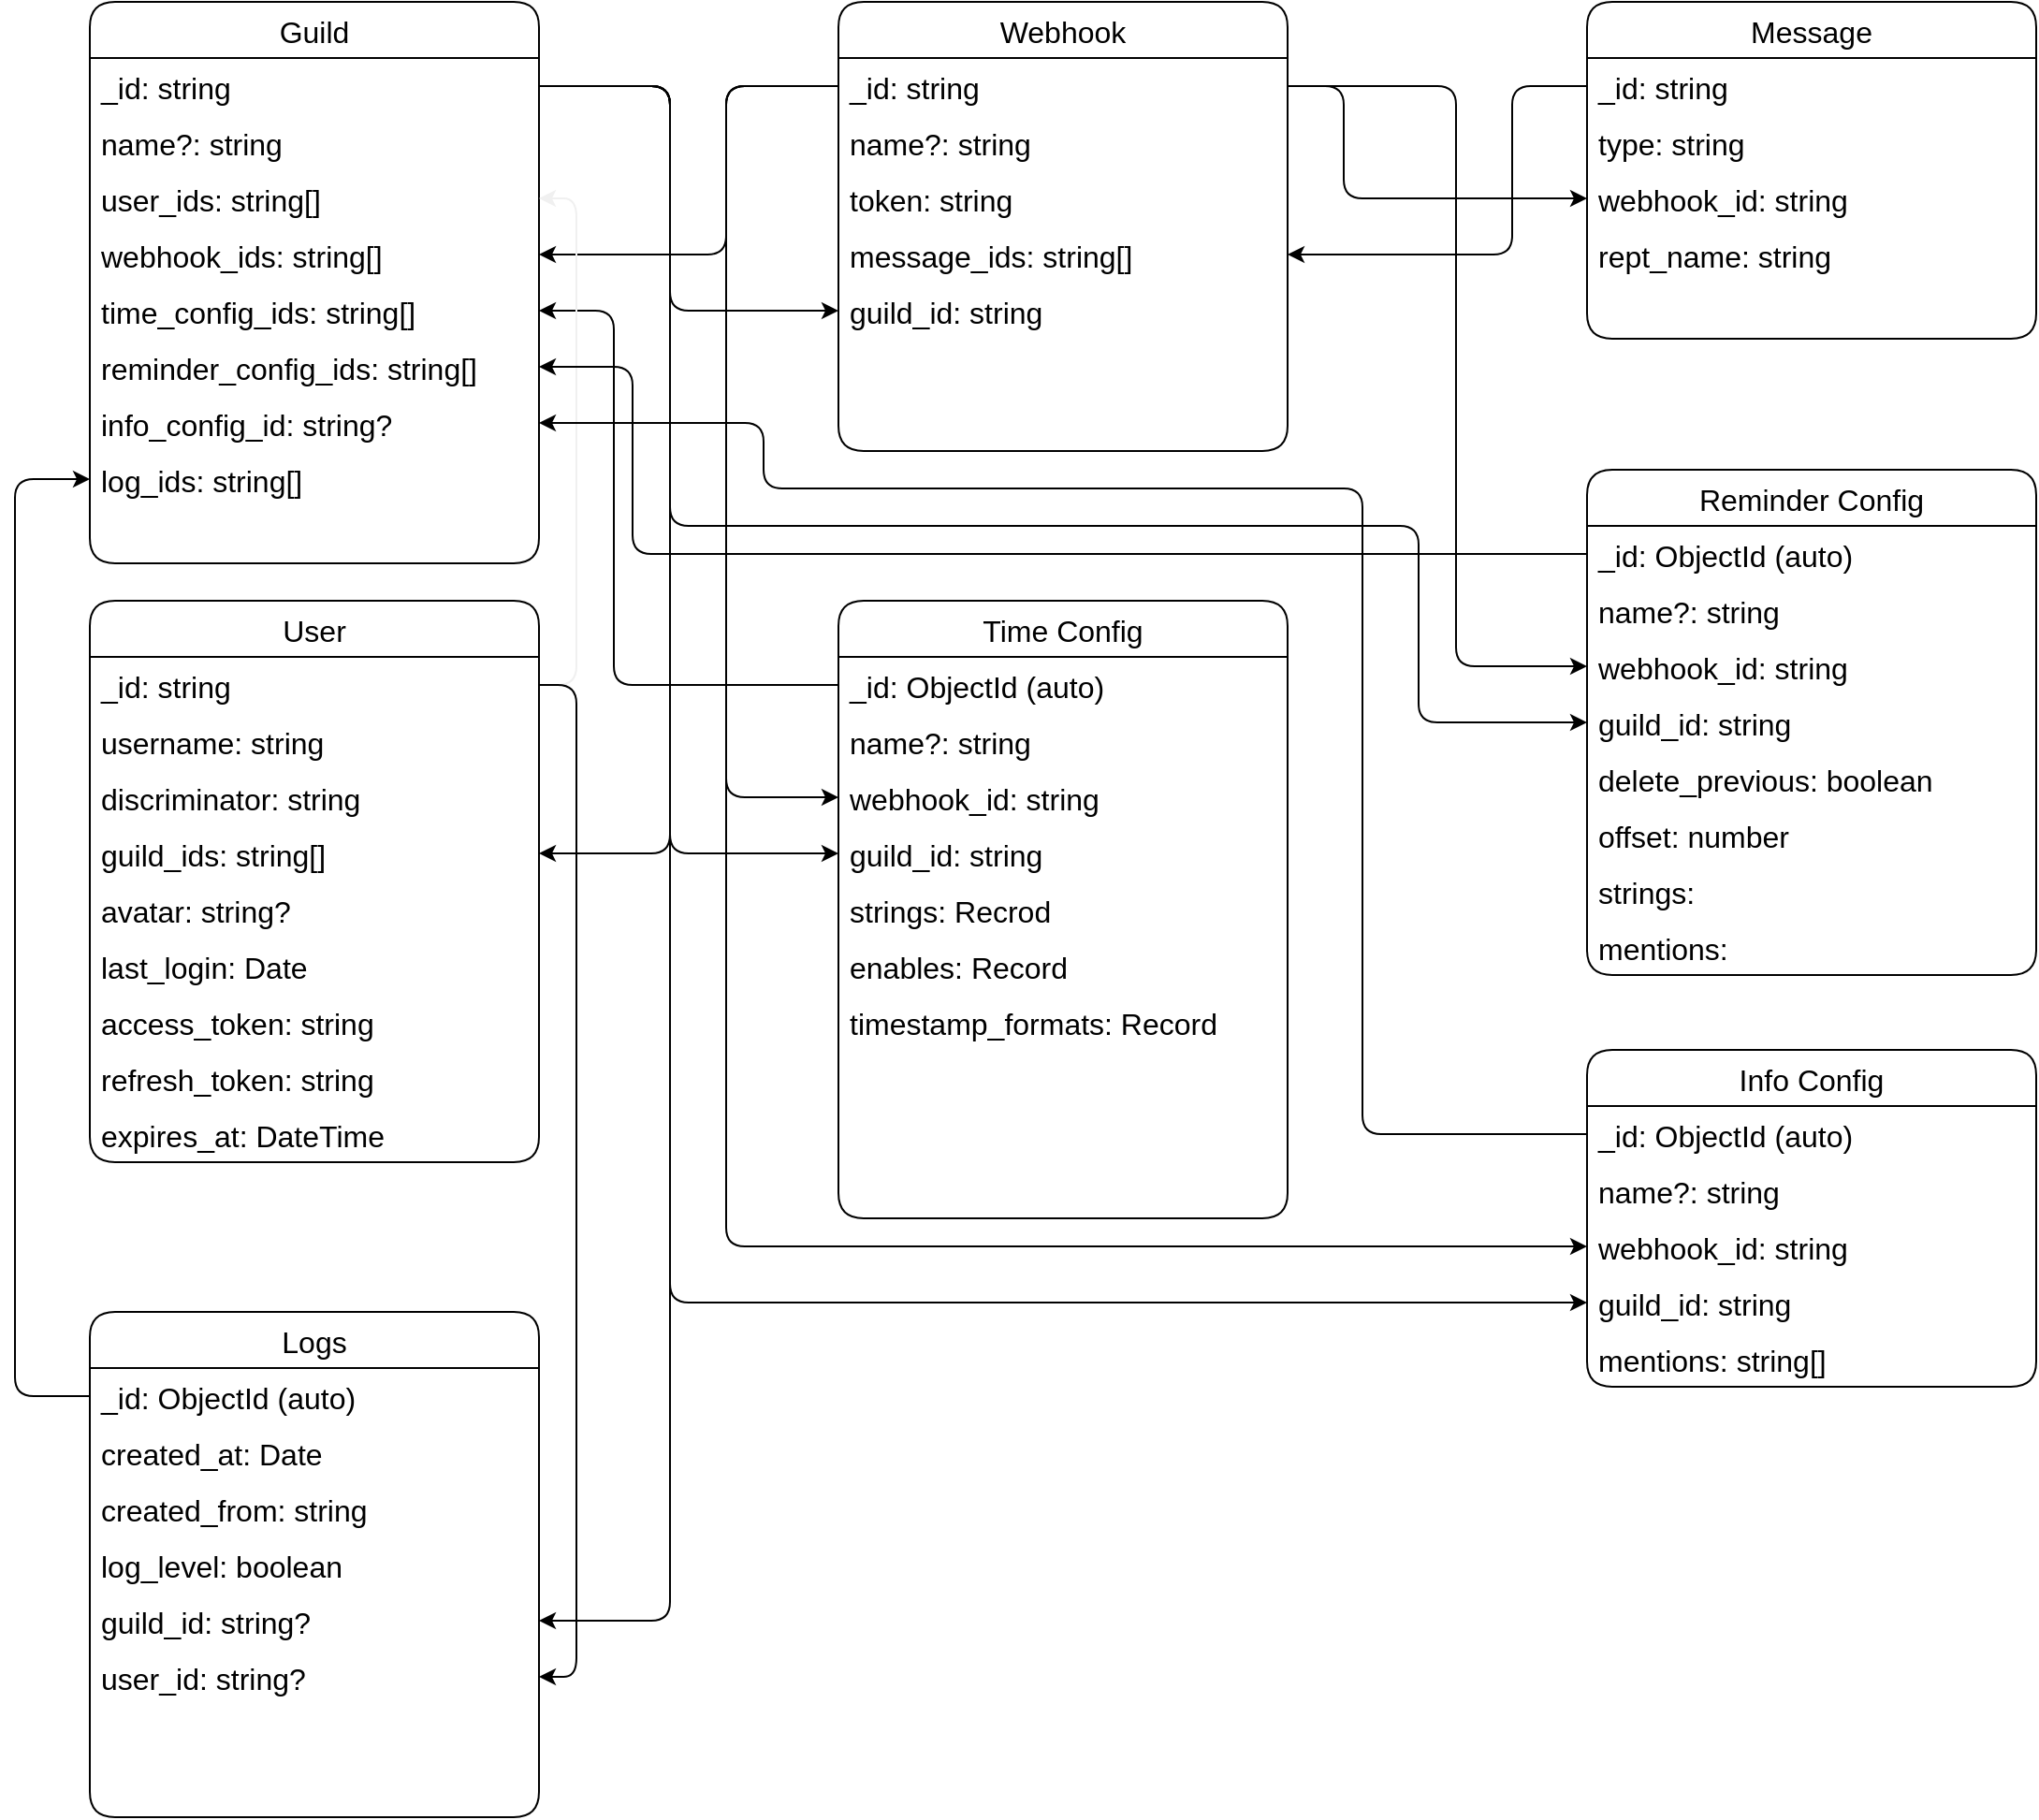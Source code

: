 <mxfile version="16.5.1" type="device" pages="2"><diagram id="0qL0pDOXr7kOw6vm91vX" name="v2"><mxGraphModel dx="494" dy="314" grid="1" gridSize="10" guides="1" tooltips="1" connect="1" arrows="1" fold="1" page="1" pageScale="1" pageWidth="3300" pageHeight="4681" math="0" shadow="0"><root><mxCell id="6pc7wtV-Qg5egMtBizRL-0"/><mxCell id="6pc7wtV-Qg5egMtBizRL-1" parent="6pc7wtV-Qg5egMtBizRL-0"/><mxCell id="T-b90Kq6UXgJqsac3vuX-5" value="Guild" style="swimlane;fontStyle=0;childLayout=stackLayout;horizontal=1;startSize=30;horizontalStack=0;resizeParent=1;resizeParentMax=0;resizeLast=0;collapsible=1;marginBottom=0;fontSize=16;rounded=1;glass=0;swimlaneFillColor=none;sketch=0;" parent="6pc7wtV-Qg5egMtBizRL-1" vertex="1"><mxGeometry x="120" y="120" width="240" height="300" as="geometry"/></mxCell><mxCell id="T-b90Kq6UXgJqsac3vuX-6" value="_id: string" style="text;strokeColor=none;fillColor=none;align=left;verticalAlign=middle;spacingLeft=4;spacingRight=4;overflow=hidden;points=[[0,0.5],[1,0.5]];portConstraint=eastwest;rotatable=0;fontSize=16;sketch=0;" parent="T-b90Kq6UXgJqsac3vuX-5" vertex="1"><mxGeometry y="30" width="240" height="30" as="geometry"/></mxCell><mxCell id="T-b90Kq6UXgJqsac3vuX-9" value="name?: string" style="text;strokeColor=none;fillColor=none;align=left;verticalAlign=middle;spacingLeft=4;spacingRight=4;overflow=hidden;points=[[0,0.5],[1,0.5]];portConstraint=eastwest;rotatable=0;fontSize=16;sketch=0;" parent="T-b90Kq6UXgJqsac3vuX-5" vertex="1"><mxGeometry y="60" width="240" height="30" as="geometry"/></mxCell><mxCell id="T-b90Kq6UXgJqsac3vuX-7" value="user_ids: string[]" style="text;strokeColor=none;fillColor=none;align=left;verticalAlign=middle;spacingLeft=4;spacingRight=4;overflow=hidden;points=[[0,0.5],[1,0.5]];portConstraint=eastwest;rotatable=0;fontSize=16;sketch=0;" parent="T-b90Kq6UXgJqsac3vuX-5" vertex="1"><mxGeometry y="90" width="240" height="30" as="geometry"/></mxCell><mxCell id="T-b90Kq6UXgJqsac3vuX-10" value="webhook_ids: string[]" style="text;strokeColor=none;fillColor=none;align=left;verticalAlign=middle;spacingLeft=4;spacingRight=4;overflow=hidden;points=[[0,0.5],[1,0.5]];portConstraint=eastwest;rotatable=0;fontSize=16;sketch=0;" parent="T-b90Kq6UXgJqsac3vuX-5" vertex="1"><mxGeometry y="120" width="240" height="30" as="geometry"/></mxCell><mxCell id="T-b90Kq6UXgJqsac3vuX-11" value="time_config_ids: string[]" style="text;strokeColor=none;fillColor=none;align=left;verticalAlign=middle;spacingLeft=4;spacingRight=4;overflow=hidden;points=[[0,0.5],[1,0.5]];portConstraint=eastwest;rotatable=0;fontSize=16;sketch=0;" parent="T-b90Kq6UXgJqsac3vuX-5" vertex="1"><mxGeometry y="150" width="240" height="30" as="geometry"/></mxCell><mxCell id="T-b90Kq6UXgJqsac3vuX-12" value="reminder_config_ids: string[]" style="text;strokeColor=none;fillColor=none;align=left;verticalAlign=middle;spacingLeft=4;spacingRight=4;overflow=hidden;points=[[0,0.5],[1,0.5]];portConstraint=eastwest;rotatable=0;fontSize=16;sketch=0;" parent="T-b90Kq6UXgJqsac3vuX-5" vertex="1"><mxGeometry y="180" width="240" height="30" as="geometry"/></mxCell><mxCell id="T-b90Kq6UXgJqsac3vuX-13" value="info_config_id: string?" style="text;strokeColor=none;fillColor=none;align=left;verticalAlign=middle;spacingLeft=4;spacingRight=4;overflow=hidden;points=[[0,0.5],[1,0.5]];portConstraint=eastwest;rotatable=0;fontSize=16;sketch=0;" parent="T-b90Kq6UXgJqsac3vuX-5" vertex="1"><mxGeometry y="210" width="240" height="30" as="geometry"/></mxCell><mxCell id="T-b90Kq6UXgJqsac3vuX-14" value="log_ids: string[]" style="text;strokeColor=none;fillColor=none;align=left;verticalAlign=middle;spacingLeft=4;spacingRight=4;overflow=hidden;points=[[0,0.5],[1,0.5]];portConstraint=eastwest;rotatable=0;fontSize=16;sketch=0;" parent="T-b90Kq6UXgJqsac3vuX-5" vertex="1"><mxGeometry y="240" width="240" height="30" as="geometry"/></mxCell><mxCell id="T-b90Kq6UXgJqsac3vuX-15" style="text;strokeColor=none;fillColor=none;align=left;verticalAlign=middle;spacingLeft=4;spacingRight=4;overflow=hidden;points=[[0,0.5],[1,0.5]];portConstraint=eastwest;rotatable=0;fontSize=16;sketch=0;" parent="T-b90Kq6UXgJqsac3vuX-5" vertex="1"><mxGeometry y="270" width="240" height="30" as="geometry"/></mxCell><mxCell id="IkGxgavZfQFl1i7xQolp-14" value="Webhook" style="swimlane;fontStyle=0;childLayout=stackLayout;horizontal=1;startSize=30;horizontalStack=0;resizeParent=1;resizeParentMax=0;resizeLast=0;collapsible=1;marginBottom=0;fontSize=16;glass=0;rounded=1;sketch=0;" parent="6pc7wtV-Qg5egMtBizRL-1" vertex="1"><mxGeometry x="520" y="120" width="240" height="240" as="geometry"/></mxCell><mxCell id="IkGxgavZfQFl1i7xQolp-15" value="_id: string" style="text;strokeColor=none;fillColor=none;align=left;verticalAlign=middle;spacingLeft=4;spacingRight=4;overflow=hidden;points=[[0,0.5],[1,0.5]];portConstraint=eastwest;rotatable=0;fontSize=16;sketch=0;" parent="IkGxgavZfQFl1i7xQolp-14" vertex="1"><mxGeometry y="30" width="240" height="30" as="geometry"/></mxCell><mxCell id="IkGxgavZfQFl1i7xQolp-16" value="name?: string" style="text;strokeColor=none;fillColor=none;align=left;verticalAlign=middle;spacingLeft=4;spacingRight=4;overflow=hidden;points=[[0,0.5],[1,0.5]];portConstraint=eastwest;rotatable=0;fontSize=16;sketch=0;" parent="IkGxgavZfQFl1i7xQolp-14" vertex="1"><mxGeometry y="60" width="240" height="30" as="geometry"/></mxCell><mxCell id="IkGxgavZfQFl1i7xQolp-18" value="token: string" style="text;strokeColor=none;fillColor=none;align=left;verticalAlign=middle;spacingLeft=4;spacingRight=4;overflow=hidden;points=[[0,0.5],[1,0.5]];portConstraint=eastwest;rotatable=0;fontSize=16;sketch=0;" parent="IkGxgavZfQFl1i7xQolp-14" vertex="1"><mxGeometry y="90" width="240" height="30" as="geometry"/></mxCell><mxCell id="IkGxgavZfQFl1i7xQolp-20" value="message_ids: string[]" style="text;strokeColor=none;fillColor=none;align=left;verticalAlign=middle;spacingLeft=4;spacingRight=4;overflow=hidden;points=[[0,0.5],[1,0.5]];portConstraint=eastwest;rotatable=0;fontSize=16;sketch=0;" parent="IkGxgavZfQFl1i7xQolp-14" vertex="1"><mxGeometry y="120" width="240" height="30" as="geometry"/></mxCell><mxCell id="IkGxgavZfQFl1i7xQolp-19" value="guild_id: string" style="text;strokeColor=none;fillColor=none;align=left;verticalAlign=middle;spacingLeft=4;spacingRight=4;overflow=hidden;points=[[0,0.5],[1,0.5]];portConstraint=eastwest;rotatable=0;fontSize=16;sketch=0;" parent="IkGxgavZfQFl1i7xQolp-14" vertex="1"><mxGeometry y="150" width="240" height="30" as="geometry"/></mxCell><mxCell id="IkGxgavZfQFl1i7xQolp-21" style="text;strokeColor=none;fillColor=none;align=left;verticalAlign=middle;spacingLeft=4;spacingRight=4;overflow=hidden;points=[[0,0.5],[1,0.5]];portConstraint=eastwest;rotatable=0;fontSize=16;sketch=0;" parent="IkGxgavZfQFl1i7xQolp-14" vertex="1"><mxGeometry y="180" width="240" height="30" as="geometry"/></mxCell><mxCell id="IkGxgavZfQFl1i7xQolp-22" style="text;strokeColor=none;fillColor=none;align=left;verticalAlign=middle;spacingLeft=4;spacingRight=4;overflow=hidden;points=[[0,0.5],[1,0.5]];portConstraint=eastwest;rotatable=0;fontSize=16;sketch=0;" parent="IkGxgavZfQFl1i7xQolp-14" vertex="1"><mxGeometry y="210" width="240" height="30" as="geometry"/></mxCell><mxCell id="IkGxgavZfQFl1i7xQolp-29" value="" style="endArrow=classic;html=1;sketch=0;fontSize=16;" parent="6pc7wtV-Qg5egMtBizRL-1" source="T-b90Kq6UXgJqsac3vuX-6" target="Mv7sWcYIFnY_aFO04V9a-27" edge="1"><mxGeometry width="50" height="50" relative="1" as="geometry"><mxPoint x="900" y="550.0" as="sourcePoint"/><mxPoint x="870" y="560" as="targetPoint"/><Array as="points"><mxPoint x="430" y="165"/><mxPoint x="430" y="575"/></Array></mxGeometry></mxCell><mxCell id="IkGxgavZfQFl1i7xQolp-30" value="" style="endArrow=classic;html=1;sketch=0;fontSize=16;" parent="6pc7wtV-Qg5egMtBizRL-1" source="IkGxgavZfQFl1i7xQolp-15" target="GODVxblV5MDUtiijTRZD-3" edge="1"><mxGeometry width="50" height="50" relative="1" as="geometry"><mxPoint x="880" y="790" as="sourcePoint"/><mxPoint x="970" y="860.0" as="targetPoint"/><Array as="points"><mxPoint x="850" y="165"/><mxPoint x="850" y="475"/></Array></mxGeometry></mxCell><mxCell id="IkGxgavZfQFl1i7xQolp-4" value="" style="endArrow=classic;html=1;sketch=0;fontSize=16;" parent="6pc7wtV-Qg5egMtBizRL-1" source="T-b90Kq6UXgJqsac3vuX-6" target="GODVxblV5MDUtiijTRZD-4" edge="1"><mxGeometry width="50" height="50" relative="1" as="geometry"><mxPoint x="790" y="400" as="sourcePoint"/><mxPoint x="1000" y="860" as="targetPoint"/><Array as="points"><mxPoint x="430" y="165"/><mxPoint x="430" y="400"/><mxPoint x="830" y="400"/><mxPoint x="830" y="505"/></Array></mxGeometry></mxCell><mxCell id="Mv7sWcYIFnY_aFO04V9a-0" value="Message" style="swimlane;fontStyle=0;childLayout=stackLayout;horizontal=1;startSize=30;horizontalStack=0;resizeParent=1;resizeParentMax=0;resizeLast=0;collapsible=1;marginBottom=0;fontSize=16;glass=0;rounded=1;sketch=0;" parent="6pc7wtV-Qg5egMtBizRL-1" vertex="1"><mxGeometry x="920" y="120" width="240" height="180" as="geometry"/></mxCell><mxCell id="Mv7sWcYIFnY_aFO04V9a-1" value="_id: string" style="text;strokeColor=none;fillColor=none;align=left;verticalAlign=middle;spacingLeft=4;spacingRight=4;overflow=hidden;points=[[0,0.5],[1,0.5]];portConstraint=eastwest;rotatable=0;fontSize=16;sketch=0;" parent="Mv7sWcYIFnY_aFO04V9a-0" vertex="1"><mxGeometry y="30" width="240" height="30" as="geometry"/></mxCell><mxCell id="Mv7sWcYIFnY_aFO04V9a-6" value="type: string" style="text;strokeColor=none;fillColor=none;align=left;verticalAlign=middle;spacingLeft=4;spacingRight=4;overflow=hidden;points=[[0,0.5],[1,0.5]];portConstraint=eastwest;rotatable=0;fontSize=16;sketch=0;" parent="Mv7sWcYIFnY_aFO04V9a-0" vertex="1"><mxGeometry y="60" width="240" height="30" as="geometry"/></mxCell><mxCell id="Mv7sWcYIFnY_aFO04V9a-7" value="webhook_id: string" style="text;strokeColor=none;fillColor=none;align=left;verticalAlign=middle;spacingLeft=4;spacingRight=4;overflow=hidden;points=[[0,0.5],[1,0.5]];portConstraint=eastwest;rotatable=0;fontSize=16;sketch=0;" parent="Mv7sWcYIFnY_aFO04V9a-0" vertex="1"><mxGeometry y="90" width="240" height="30" as="geometry"/></mxCell><mxCell id="Mv7sWcYIFnY_aFO04V9a-9" value="rept_name: string" style="text;strokeColor=none;fillColor=none;align=left;verticalAlign=middle;spacingLeft=4;spacingRight=4;overflow=hidden;points=[[0,0.5],[1,0.5]];portConstraint=eastwest;rotatable=0;fontSize=16;sketch=0;" parent="Mv7sWcYIFnY_aFO04V9a-0" vertex="1"><mxGeometry y="120" width="240" height="30" as="geometry"/></mxCell><mxCell id="YatFGo2cVMumd65j0NZY-4" style="text;strokeColor=none;fillColor=none;align=left;verticalAlign=middle;spacingLeft=4;spacingRight=4;overflow=hidden;points=[[0,0.5],[1,0.5]];portConstraint=eastwest;rotatable=0;fontSize=16;sketch=0;" vertex="1" parent="Mv7sWcYIFnY_aFO04V9a-0"><mxGeometry y="150" width="240" height="30" as="geometry"/></mxCell><mxCell id="Mv7sWcYIFnY_aFO04V9a-13" value="Time Config" style="swimlane;fontStyle=0;childLayout=stackLayout;horizontal=1;startSize=30;horizontalStack=0;resizeParent=1;resizeParentMax=0;resizeLast=0;collapsible=1;marginBottom=0;fontSize=16;glass=0;rounded=1;sketch=0;" parent="6pc7wtV-Qg5egMtBizRL-1" vertex="1"><mxGeometry x="520" y="440" width="240" height="330" as="geometry"/></mxCell><mxCell id="Mv7sWcYIFnY_aFO04V9a-14" value="_id: ObjectId (auto)" style="text;strokeColor=none;fillColor=none;align=left;verticalAlign=middle;spacingLeft=4;spacingRight=4;overflow=hidden;points=[[0,0.5],[1,0.5]];portConstraint=eastwest;rotatable=0;fontSize=16;sketch=0;" parent="Mv7sWcYIFnY_aFO04V9a-13" vertex="1"><mxGeometry y="30" width="240" height="30" as="geometry"/></mxCell><mxCell id="Mv7sWcYIFnY_aFO04V9a-26" value="name?: string" style="text;strokeColor=none;fillColor=none;align=left;verticalAlign=middle;spacingLeft=4;spacingRight=4;overflow=hidden;points=[[0,0.5],[1,0.5]];portConstraint=eastwest;rotatable=0;fontSize=16;sketch=0;" parent="Mv7sWcYIFnY_aFO04V9a-13" vertex="1"><mxGeometry y="60" width="240" height="30" as="geometry"/></mxCell><mxCell id="Mv7sWcYIFnY_aFO04V9a-20" value="webhook_id: string" style="text;strokeColor=none;fillColor=none;align=left;verticalAlign=middle;spacingLeft=4;spacingRight=4;overflow=hidden;points=[[0,0.5],[1,0.5]];portConstraint=eastwest;rotatable=0;fontSize=16;sketch=0;" parent="Mv7sWcYIFnY_aFO04V9a-13" vertex="1"><mxGeometry y="90" width="240" height="30" as="geometry"/></mxCell><mxCell id="Mv7sWcYIFnY_aFO04V9a-27" value="guild_id: string" style="text;strokeColor=none;fillColor=none;align=left;verticalAlign=middle;spacingLeft=4;spacingRight=4;overflow=hidden;points=[[0,0.5],[1,0.5]];portConstraint=eastwest;rotatable=0;fontSize=16;sketch=0;" parent="Mv7sWcYIFnY_aFO04V9a-13" vertex="1"><mxGeometry y="120" width="240" height="30" as="geometry"/></mxCell><mxCell id="Mv7sWcYIFnY_aFO04V9a-25" value="strings: Recrod" style="text;strokeColor=none;fillColor=none;align=left;verticalAlign=middle;spacingLeft=4;spacingRight=4;overflow=hidden;points=[[0,0.5],[1,0.5]];portConstraint=eastwest;rotatable=0;fontSize=16;sketch=0;" parent="Mv7sWcYIFnY_aFO04V9a-13" vertex="1"><mxGeometry y="150" width="240" height="30" as="geometry"/></mxCell><mxCell id="Mv7sWcYIFnY_aFO04V9a-24" value="enables: Record" style="text;strokeColor=none;fillColor=none;align=left;verticalAlign=middle;spacingLeft=4;spacingRight=4;overflow=hidden;points=[[0,0.5],[1,0.5]];portConstraint=eastwest;rotatable=0;fontSize=16;sketch=0;" parent="Mv7sWcYIFnY_aFO04V9a-13" vertex="1"><mxGeometry y="180" width="240" height="30" as="geometry"/></mxCell><mxCell id="Mv7sWcYIFnY_aFO04V9a-23" value="timestamp_formats: Record" style="text;strokeColor=none;fillColor=none;align=left;verticalAlign=middle;spacingLeft=4;spacingRight=4;overflow=hidden;points=[[0,0.5],[1,0.5]];portConstraint=eastwest;rotatable=0;fontSize=16;sketch=0;" parent="Mv7sWcYIFnY_aFO04V9a-13" vertex="1"><mxGeometry y="210" width="240" height="30" as="geometry"/></mxCell><mxCell id="Mv7sWcYIFnY_aFO04V9a-22" style="text;strokeColor=none;fillColor=none;align=left;verticalAlign=middle;spacingLeft=4;spacingRight=4;overflow=hidden;points=[[0,0.5],[1,0.5]];portConstraint=eastwest;rotatable=0;fontSize=16;sketch=0;" parent="Mv7sWcYIFnY_aFO04V9a-13" vertex="1"><mxGeometry y="240" width="240" height="30" as="geometry"/></mxCell><mxCell id="Mv7sWcYIFnY_aFO04V9a-21" style="text;strokeColor=none;fillColor=none;align=left;verticalAlign=middle;spacingLeft=4;spacingRight=4;overflow=hidden;points=[[0,0.5],[1,0.5]];portConstraint=eastwest;rotatable=0;fontSize=16;sketch=0;" parent="Mv7sWcYIFnY_aFO04V9a-13" vertex="1"><mxGeometry y="270" width="240" height="30" as="geometry"/></mxCell><mxCell id="Mv7sWcYIFnY_aFO04V9a-30" style="text;strokeColor=none;fillColor=none;align=left;verticalAlign=middle;spacingLeft=4;spacingRight=4;overflow=hidden;points=[[0,0.5],[1,0.5]];portConstraint=eastwest;rotatable=0;fontSize=16;sketch=0;" parent="Mv7sWcYIFnY_aFO04V9a-13" vertex="1"><mxGeometry y="300" width="240" height="30" as="geometry"/></mxCell><mxCell id="IkGxgavZfQFl1i7xQolp-26" value="" style="endArrow=classic;html=1;sketch=0;fontSize=16;" parent="6pc7wtV-Qg5egMtBizRL-1" source="T-b90Kq6UXgJqsac3vuX-6" target="IkGxgavZfQFl1i7xQolp-19" edge="1"><mxGeometry width="50" height="50" relative="1" as="geometry"><mxPoint x="490" y="400" as="sourcePoint"/><mxPoint x="440" y="450" as="targetPoint"/><Array as="points"><mxPoint x="430" y="165"/><mxPoint x="430" y="285"/></Array></mxGeometry></mxCell><mxCell id="IkGxgavZfQFl1i7xQolp-2" value="" style="endArrow=classic;html=1;sketch=0;fontSize=16;" parent="6pc7wtV-Qg5egMtBizRL-1" source="IkGxgavZfQFl1i7xQolp-15" target="Mv7sWcYIFnY_aFO04V9a-20" edge="1"><mxGeometry width="50" height="50" relative="1" as="geometry"><mxPoint x="910" y="470.0" as="sourcePoint"/><mxPoint x="860" y="520.0" as="targetPoint"/><Array as="points"><mxPoint x="460" y="165"/><mxPoint x="460" y="545"/></Array></mxGeometry></mxCell><mxCell id="IkGxgavZfQFl1i7xQolp-25" value="" style="endArrow=classic;html=1;fontSize=16;sketch=0;" parent="6pc7wtV-Qg5egMtBizRL-1" source="IkGxgavZfQFl1i7xQolp-15" target="T-b90Kq6UXgJqsac3vuX-10" edge="1"><mxGeometry width="50" height="50" relative="1" as="geometry"><mxPoint x="470" y="490" as="sourcePoint"/><mxPoint x="420" y="540" as="targetPoint"/><Array as="points"><mxPoint x="460" y="165"/><mxPoint x="460" y="255"/></Array></mxGeometry></mxCell><mxCell id="IkGxgavZfQFl1i7xQolp-28" value="" style="endArrow=classic;html=1;sketch=0;fontSize=16;" parent="6pc7wtV-Qg5egMtBizRL-1" source="Mv7sWcYIFnY_aFO04V9a-14" target="T-b90Kq6UXgJqsac3vuX-11" edge="1"><mxGeometry width="50" height="50" relative="1" as="geometry"><mxPoint x="500" y="380.0" as="sourcePoint"/><mxPoint x="450" y="430.0" as="targetPoint"/><Array as="points"><mxPoint x="400" y="485"/><mxPoint x="400" y="285"/></Array></mxGeometry></mxCell><mxCell id="IkGxgavZfQFl1i7xQolp-1" value="" style="endArrow=classic;html=1;sketch=0;fontSize=16;" parent="6pc7wtV-Qg5egMtBizRL-1" source="Mv7sWcYIFnY_aFO04V9a-1" target="IkGxgavZfQFl1i7xQolp-20" edge="1"><mxGeometry width="50" height="50" relative="1" as="geometry"><mxPoint x="900" y="410.0" as="sourcePoint"/><mxPoint x="950" y="360.0" as="targetPoint"/><Array as="points"><mxPoint x="880" y="165"/><mxPoint x="880" y="255"/></Array></mxGeometry></mxCell><mxCell id="IkGxgavZfQFl1i7xQolp-0" value="" style="endArrow=classic;html=1;sketch=0;fontSize=16;" parent="6pc7wtV-Qg5egMtBizRL-1" source="IkGxgavZfQFl1i7xQolp-15" target="Mv7sWcYIFnY_aFO04V9a-7" edge="1"><mxGeometry width="50" height="50" relative="1" as="geometry"><mxPoint x="910" y="450" as="sourcePoint"/><mxPoint x="680" y="580" as="targetPoint"/><Array as="points"><mxPoint x="790" y="165"/><mxPoint x="790" y="225"/></Array></mxGeometry></mxCell><mxCell id="GODVxblV5MDUtiijTRZD-0" value="Reminder Config" style="swimlane;fontStyle=0;childLayout=stackLayout;horizontal=1;startSize=30;horizontalStack=0;resizeParent=1;resizeParentMax=0;resizeLast=0;collapsible=1;marginBottom=0;fontSize=16;glass=0;rounded=1;sketch=0;" parent="6pc7wtV-Qg5egMtBizRL-1" vertex="1"><mxGeometry x="920" y="370" width="240" height="270" as="geometry"/></mxCell><mxCell id="GODVxblV5MDUtiijTRZD-1" value="_id: ObjectId (auto)" style="text;strokeColor=none;fillColor=none;align=left;verticalAlign=middle;spacingLeft=4;spacingRight=4;overflow=hidden;points=[[0,0.5],[1,0.5]];portConstraint=eastwest;rotatable=0;fontSize=16;sketch=0;" parent="GODVxblV5MDUtiijTRZD-0" vertex="1"><mxGeometry y="30" width="240" height="30" as="geometry"/></mxCell><mxCell id="GODVxblV5MDUtiijTRZD-2" value="name?: string" style="text;strokeColor=none;fillColor=none;align=left;verticalAlign=middle;spacingLeft=4;spacingRight=4;overflow=hidden;points=[[0,0.5],[1,0.5]];portConstraint=eastwest;rotatable=0;fontSize=16;sketch=0;" parent="GODVxblV5MDUtiijTRZD-0" vertex="1"><mxGeometry y="60" width="240" height="30" as="geometry"/></mxCell><mxCell id="GODVxblV5MDUtiijTRZD-3" value="webhook_id: string" style="text;strokeColor=none;fillColor=none;align=left;verticalAlign=middle;spacingLeft=4;spacingRight=4;overflow=hidden;points=[[0,0.5],[1,0.5]];portConstraint=eastwest;rotatable=0;fontSize=16;sketch=0;" parent="GODVxblV5MDUtiijTRZD-0" vertex="1"><mxGeometry y="90" width="240" height="30" as="geometry"/></mxCell><mxCell id="GODVxblV5MDUtiijTRZD-4" value="guild_id: string" style="text;strokeColor=none;fillColor=none;align=left;verticalAlign=middle;spacingLeft=4;spacingRight=4;overflow=hidden;points=[[0,0.5],[1,0.5]];portConstraint=eastwest;rotatable=0;fontSize=16;sketch=0;" parent="GODVxblV5MDUtiijTRZD-0" vertex="1"><mxGeometry y="120" width="240" height="30" as="geometry"/></mxCell><mxCell id="GODVxblV5MDUtiijTRZD-10" value="delete_previous: boolean" style="text;strokeColor=none;fillColor=none;align=left;verticalAlign=middle;spacingLeft=4;spacingRight=4;overflow=hidden;points=[[0,0.5],[1,0.5]];portConstraint=eastwest;rotatable=0;fontSize=16;sketch=0;" parent="GODVxblV5MDUtiijTRZD-0" vertex="1"><mxGeometry y="150" width="240" height="30" as="geometry"/></mxCell><mxCell id="GODVxblV5MDUtiijTRZD-9" value="offset: number" style="text;strokeColor=none;fillColor=none;align=left;verticalAlign=middle;spacingLeft=4;spacingRight=4;overflow=hidden;points=[[0,0.5],[1,0.5]];portConstraint=eastwest;rotatable=0;fontSize=16;sketch=0;" parent="GODVxblV5MDUtiijTRZD-0" vertex="1"><mxGeometry y="180" width="240" height="30" as="geometry"/></mxCell><mxCell id="GODVxblV5MDUtiijTRZD-5" value="strings: " style="text;strokeColor=none;fillColor=none;align=left;verticalAlign=middle;spacingLeft=4;spacingRight=4;overflow=hidden;points=[[0,0.5],[1,0.5]];portConstraint=eastwest;rotatable=0;fontSize=16;sketch=0;" parent="GODVxblV5MDUtiijTRZD-0" vertex="1"><mxGeometry y="210" width="240" height="30" as="geometry"/></mxCell><mxCell id="GODVxblV5MDUtiijTRZD-8" value="mentions:" style="text;strokeColor=none;fillColor=none;align=left;verticalAlign=middle;spacingLeft=4;spacingRight=4;overflow=hidden;points=[[0,0.5],[1,0.5]];portConstraint=eastwest;rotatable=0;fontSize=16;sketch=0;" parent="GODVxblV5MDUtiijTRZD-0" vertex="1"><mxGeometry y="240" width="240" height="30" as="geometry"/></mxCell><mxCell id="GODVxblV5MDUtiijTRZD-11" value="Logs" style="swimlane;fontStyle=0;childLayout=stackLayout;horizontal=1;startSize=30;horizontalStack=0;resizeParent=1;resizeParentMax=0;resizeLast=0;collapsible=1;marginBottom=0;fontSize=16;rounded=1;glass=0;swimlaneFillColor=none;sketch=0;" parent="6pc7wtV-Qg5egMtBizRL-1" vertex="1"><mxGeometry x="120" y="820" width="240" height="270" as="geometry"/></mxCell><mxCell id="GODVxblV5MDUtiijTRZD-12" value="_id: ObjectId (auto)" style="text;strokeColor=none;fillColor=none;align=left;verticalAlign=middle;spacingLeft=4;spacingRight=4;overflow=hidden;points=[[0,0.5],[1,0.5]];portConstraint=eastwest;rotatable=0;fontSize=16;sketch=0;" parent="GODVxblV5MDUtiijTRZD-11" vertex="1"><mxGeometry y="30" width="240" height="30" as="geometry"/></mxCell><mxCell id="GODVxblV5MDUtiijTRZD-17" value="created_at: Date" style="text;strokeColor=none;fillColor=none;align=left;verticalAlign=middle;spacingLeft=4;spacingRight=4;overflow=hidden;points=[[0,0.5],[1,0.5]];portConstraint=eastwest;rotatable=0;fontSize=16;sketch=0;" parent="GODVxblV5MDUtiijTRZD-11" vertex="1"><mxGeometry y="60" width="240" height="30" as="geometry"/></mxCell><mxCell id="GODVxblV5MDUtiijTRZD-19" value="created_from: string" style="text;strokeColor=none;fillColor=none;align=left;verticalAlign=middle;spacingLeft=4;spacingRight=4;overflow=hidden;points=[[0,0.5],[1,0.5]];portConstraint=eastwest;rotatable=0;fontSize=16;sketch=0;" parent="GODVxblV5MDUtiijTRZD-11" vertex="1"><mxGeometry y="90" width="240" height="30" as="geometry"/></mxCell><mxCell id="GODVxblV5MDUtiijTRZD-18" value="log_level: boolean" style="text;strokeColor=none;fillColor=none;align=left;verticalAlign=middle;spacingLeft=4;spacingRight=4;overflow=hidden;points=[[0,0.5],[1,0.5]];portConstraint=eastwest;rotatable=0;fontSize=16;sketch=0;" parent="GODVxblV5MDUtiijTRZD-11" vertex="1"><mxGeometry y="120" width="240" height="30" as="geometry"/></mxCell><mxCell id="GODVxblV5MDUtiijTRZD-20" value="guild_id: string?" style="text;strokeColor=none;fillColor=none;align=left;verticalAlign=middle;spacingLeft=4;spacingRight=4;overflow=hidden;points=[[0,0.5],[1,0.5]];portConstraint=eastwest;rotatable=0;fontSize=16;sketch=0;" parent="GODVxblV5MDUtiijTRZD-11" vertex="1"><mxGeometry y="150" width="240" height="30" as="geometry"/></mxCell><mxCell id="GODVxblV5MDUtiijTRZD-50" value="user_id: string?" style="text;strokeColor=none;fillColor=none;align=left;verticalAlign=middle;spacingLeft=4;spacingRight=4;overflow=hidden;points=[[0,0.5],[1,0.5]];portConstraint=eastwest;rotatable=0;fontSize=16;sketch=0;" parent="GODVxblV5MDUtiijTRZD-11" vertex="1"><mxGeometry y="180" width="240" height="30" as="geometry"/></mxCell><mxCell id="GODVxblV5MDUtiijTRZD-49" style="text;strokeColor=none;fillColor=none;align=left;verticalAlign=middle;spacingLeft=4;spacingRight=4;overflow=hidden;points=[[0,0.5],[1,0.5]];portConstraint=eastwest;rotatable=0;fontSize=16;sketch=0;" parent="GODVxblV5MDUtiijTRZD-11" vertex="1"><mxGeometry y="210" width="240" height="30" as="geometry"/></mxCell><mxCell id="GODVxblV5MDUtiijTRZD-48" style="text;strokeColor=none;fillColor=none;align=left;verticalAlign=middle;spacingLeft=4;spacingRight=4;overflow=hidden;points=[[0,0.5],[1,0.5]];portConstraint=eastwest;rotatable=0;fontSize=16;sketch=0;" parent="GODVxblV5MDUtiijTRZD-11" vertex="1"><mxGeometry y="240" width="240" height="30" as="geometry"/></mxCell><mxCell id="GODVxblV5MDUtiijTRZD-21" value="Info Config" style="swimlane;fontStyle=0;childLayout=stackLayout;horizontal=1;startSize=30;horizontalStack=0;resizeParent=1;resizeParentMax=0;resizeLast=0;collapsible=1;marginBottom=0;fontSize=16;glass=0;rounded=1;sketch=0;" parent="6pc7wtV-Qg5egMtBizRL-1" vertex="1"><mxGeometry x="920" y="680" width="240" height="180" as="geometry"/></mxCell><mxCell id="GODVxblV5MDUtiijTRZD-22" value="_id: ObjectId (auto)" style="text;strokeColor=none;fillColor=none;align=left;verticalAlign=middle;spacingLeft=4;spacingRight=4;overflow=hidden;points=[[0,0.5],[1,0.5]];portConstraint=eastwest;rotatable=0;fontSize=16;sketch=0;" parent="GODVxblV5MDUtiijTRZD-21" vertex="1"><mxGeometry y="30" width="240" height="30" as="geometry"/></mxCell><mxCell id="GODVxblV5MDUtiijTRZD-23" value="name?: string" style="text;strokeColor=none;fillColor=none;align=left;verticalAlign=middle;spacingLeft=4;spacingRight=4;overflow=hidden;points=[[0,0.5],[1,0.5]];portConstraint=eastwest;rotatable=0;fontSize=16;sketch=0;" parent="GODVxblV5MDUtiijTRZD-21" vertex="1"><mxGeometry y="60" width="240" height="30" as="geometry"/></mxCell><mxCell id="GODVxblV5MDUtiijTRZD-24" value="webhook_id: string" style="text;strokeColor=none;fillColor=none;align=left;verticalAlign=middle;spacingLeft=4;spacingRight=4;overflow=hidden;points=[[0,0.5],[1,0.5]];portConstraint=eastwest;rotatable=0;fontSize=16;sketch=0;" parent="GODVxblV5MDUtiijTRZD-21" vertex="1"><mxGeometry y="90" width="240" height="30" as="geometry"/></mxCell><mxCell id="GODVxblV5MDUtiijTRZD-25" value="guild_id: string" style="text;strokeColor=none;fillColor=none;align=left;verticalAlign=middle;spacingLeft=4;spacingRight=4;overflow=hidden;points=[[0,0.5],[1,0.5]];portConstraint=eastwest;rotatable=0;fontSize=16;sketch=0;" parent="GODVxblV5MDUtiijTRZD-21" vertex="1"><mxGeometry y="120" width="240" height="30" as="geometry"/></mxCell><mxCell id="GODVxblV5MDUtiijTRZD-29" value="mentions: string[]" style="text;strokeColor=none;fillColor=none;align=left;verticalAlign=middle;spacingLeft=4;spacingRight=4;overflow=hidden;points=[[0,0.5],[1,0.5]];portConstraint=eastwest;rotatable=0;fontSize=16;sketch=0;" parent="GODVxblV5MDUtiijTRZD-21" vertex="1"><mxGeometry y="150" width="240" height="30" as="geometry"/></mxCell><mxCell id="GODVxblV5MDUtiijTRZD-30" value="" style="endArrow=classic;html=1;" parent="6pc7wtV-Qg5egMtBizRL-1" source="T-b90Kq6UXgJqsac3vuX-6" target="GODVxblV5MDUtiijTRZD-25" edge="1"><mxGeometry width="50" height="50" relative="1" as="geometry"><mxPoint x="630" y="980" as="sourcePoint"/><mxPoint x="680" y="930" as="targetPoint"/><Array as="points"><mxPoint x="430" y="165"/><mxPoint x="430" y="815"/><mxPoint x="830" y="815"/></Array></mxGeometry></mxCell><mxCell id="GODVxblV5MDUtiijTRZD-31" value="" style="endArrow=classic;html=1;" parent="6pc7wtV-Qg5egMtBizRL-1" source="IkGxgavZfQFl1i7xQolp-15" target="GODVxblV5MDUtiijTRZD-24" edge="1"><mxGeometry width="50" height="50" relative="1" as="geometry"><mxPoint x="530" y="960" as="sourcePoint"/><mxPoint x="580" y="910" as="targetPoint"/><Array as="points"><mxPoint x="460" y="165"/><mxPoint x="460" y="785"/></Array></mxGeometry></mxCell><mxCell id="GODVxblV5MDUtiijTRZD-32" value="User" style="swimlane;fontStyle=0;childLayout=stackLayout;horizontal=1;startSize=30;horizontalStack=0;resizeParent=1;resizeParentMax=0;resizeLast=0;collapsible=1;marginBottom=0;fontSize=16;rounded=1;glass=0;swimlaneFillColor=none;sketch=0;" parent="6pc7wtV-Qg5egMtBizRL-1" vertex="1"><mxGeometry x="120" y="440" width="240" height="300" as="geometry"/></mxCell><mxCell id="GODVxblV5MDUtiijTRZD-33" value="_id: string" style="text;strokeColor=none;fillColor=none;align=left;verticalAlign=middle;spacingLeft=4;spacingRight=4;overflow=hidden;points=[[0,0.5],[1,0.5]];portConstraint=eastwest;rotatable=0;fontSize=16;sketch=0;" parent="GODVxblV5MDUtiijTRZD-32" vertex="1"><mxGeometry y="30" width="240" height="30" as="geometry"/></mxCell><mxCell id="GODVxblV5MDUtiijTRZD-34" value="username: string" style="text;strokeColor=none;fillColor=none;align=left;verticalAlign=middle;spacingLeft=4;spacingRight=4;overflow=hidden;points=[[0,0.5],[1,0.5]];portConstraint=eastwest;rotatable=0;fontSize=16;sketch=0;" parent="GODVxblV5MDUtiijTRZD-32" vertex="1"><mxGeometry y="60" width="240" height="30" as="geometry"/></mxCell><mxCell id="BLlO5HX9DfRHX5WWhzli-1" value="discriminator: string" style="text;strokeColor=none;fillColor=none;align=left;verticalAlign=middle;spacingLeft=4;spacingRight=4;overflow=hidden;points=[[0,0.5],[1,0.5]];portConstraint=eastwest;rotatable=0;fontSize=16;" parent="GODVxblV5MDUtiijTRZD-32" vertex="1"><mxGeometry y="90" width="240" height="30" as="geometry"/></mxCell><mxCell id="GODVxblV5MDUtiijTRZD-38" value="guild_ids: string[]" style="text;strokeColor=none;fillColor=none;align=left;verticalAlign=middle;spacingLeft=4;spacingRight=4;overflow=hidden;points=[[0,0.5],[1,0.5]];portConstraint=eastwest;rotatable=0;fontSize=16;sketch=0;" parent="GODVxblV5MDUtiijTRZD-32" vertex="1"><mxGeometry y="120" width="240" height="30" as="geometry"/></mxCell><mxCell id="BLlO5HX9DfRHX5WWhzli-2" value="avatar: string?" style="text;strokeColor=none;fillColor=none;align=left;verticalAlign=middle;spacingLeft=4;spacingRight=4;overflow=hidden;points=[[0,0.5],[1,0.5]];portConstraint=eastwest;rotatable=0;fontSize=16;" parent="GODVxblV5MDUtiijTRZD-32" vertex="1"><mxGeometry y="150" width="240" height="30" as="geometry"/></mxCell><mxCell id="GODVxblV5MDUtiijTRZD-39" value="last_login: Date" style="text;strokeColor=none;fillColor=none;align=left;verticalAlign=middle;spacingLeft=4;spacingRight=4;overflow=hidden;points=[[0,0.5],[1,0.5]];portConstraint=eastwest;rotatable=0;fontSize=16;sketch=0;" parent="GODVxblV5MDUtiijTRZD-32" vertex="1"><mxGeometry y="180" width="240" height="30" as="geometry"/></mxCell><mxCell id="BLlO5HX9DfRHX5WWhzli-4" value="access_token: string" style="text;strokeColor=none;fillColor=none;align=left;verticalAlign=middle;spacingLeft=4;spacingRight=4;overflow=hidden;points=[[0,0.5],[1,0.5]];portConstraint=eastwest;rotatable=0;fontSize=16;" parent="GODVxblV5MDUtiijTRZD-32" vertex="1"><mxGeometry y="210" width="240" height="30" as="geometry"/></mxCell><mxCell id="BLlO5HX9DfRHX5WWhzli-3" value="refresh_token: string" style="text;strokeColor=none;fillColor=none;align=left;verticalAlign=middle;spacingLeft=4;spacingRight=4;overflow=hidden;points=[[0,0.5],[1,0.5]];portConstraint=eastwest;rotatable=0;fontSize=16;" parent="GODVxblV5MDUtiijTRZD-32" vertex="1"><mxGeometry y="240" width="240" height="30" as="geometry"/></mxCell><mxCell id="BLlO5HX9DfRHX5WWhzli-5" value="expires_at: DateTime" style="text;strokeColor=none;fillColor=none;align=left;verticalAlign=middle;spacingLeft=4;spacingRight=4;overflow=hidden;points=[[0,0.5],[1,0.5]];portConstraint=eastwest;rotatable=0;fontSize=16;" parent="GODVxblV5MDUtiijTRZD-32" vertex="1"><mxGeometry y="270" width="240" height="30" as="geometry"/></mxCell><mxCell id="GODVxblV5MDUtiijTRZD-46" value="" style="endArrow=classic;html=1;fontFamily=Helvetica;fontSize=11;fontColor=rgb(240, 240, 240);align=center;strokeColor=rgb(240, 240, 240);" parent="6pc7wtV-Qg5egMtBizRL-1" source="GODVxblV5MDUtiijTRZD-33" target="T-b90Kq6UXgJqsac3vuX-7" edge="1"><mxGeometry width="50" height="50" relative="1" as="geometry"><mxPoint x="60" y="490" as="sourcePoint"/><mxPoint x="110" y="440" as="targetPoint"/><Array as="points"><mxPoint x="380" y="485"/><mxPoint x="380" y="225"/></Array></mxGeometry></mxCell><mxCell id="GODVxblV5MDUtiijTRZD-47" value="" style="endArrow=classic;html=1;" parent="6pc7wtV-Qg5egMtBizRL-1" source="T-b90Kq6UXgJqsac3vuX-6" target="GODVxblV5MDUtiijTRZD-38" edge="1"><mxGeometry width="50" height="50" relative="1" as="geometry"><mxPoint x="120" y="420" as="sourcePoint"/><mxPoint x="70" y="470" as="targetPoint"/><Array as="points"><mxPoint x="430" y="165"/><mxPoint x="430" y="575"/></Array></mxGeometry></mxCell><mxCell id="BLlO5HX9DfRHX5WWhzli-7" value="" style="endArrow=classic;html=1;" parent="6pc7wtV-Qg5egMtBizRL-1" source="T-b90Kq6UXgJqsac3vuX-6" target="GODVxblV5MDUtiijTRZD-20" edge="1"><mxGeometry width="50" height="50" relative="1" as="geometry"><mxPoint x="370" y="175" as="sourcePoint"/><mxPoint x="370" y="555" as="targetPoint"/><Array as="points"><mxPoint x="430" y="165"/><mxPoint x="430" y="985"/></Array></mxGeometry></mxCell><mxCell id="BLlO5HX9DfRHX5WWhzli-9" value="" style="endArrow=classic;html=1;" parent="6pc7wtV-Qg5egMtBizRL-1" source="GODVxblV5MDUtiijTRZD-33" target="GODVxblV5MDUtiijTRZD-50" edge="1"><mxGeometry width="50" height="50" relative="1" as="geometry"><mxPoint x="510" y="930" as="sourcePoint"/><mxPoint x="560" y="880" as="targetPoint"/><Array as="points"><mxPoint x="380" y="485"/><mxPoint x="380" y="1015"/></Array></mxGeometry></mxCell><mxCell id="BLlO5HX9DfRHX5WWhzli-10" value="" style="endArrow=classic;html=1;" parent="6pc7wtV-Qg5egMtBizRL-1" source="GODVxblV5MDUtiijTRZD-22" target="T-b90Kq6UXgJqsac3vuX-13" edge="1"><mxGeometry width="50" height="50" relative="1" as="geometry"><mxPoint x="1020" y="725" as="sourcePoint"/><mxPoint x="720" y="870" as="targetPoint"/><Array as="points"><mxPoint x="800" y="725"/><mxPoint x="800" y="380"/><mxPoint x="480" y="380"/><mxPoint x="480" y="345"/></Array></mxGeometry></mxCell><mxCell id="BLlO5HX9DfRHX5WWhzli-11" value="" style="endArrow=classic;html=1;" parent="6pc7wtV-Qg5egMtBizRL-1" source="GODVxblV5MDUtiijTRZD-1" target="T-b90Kq6UXgJqsac3vuX-12" edge="1"><mxGeometry width="50" height="50" relative="1" as="geometry"><mxPoint x="540" y="930" as="sourcePoint"/><mxPoint x="590" y="880" as="targetPoint"/><Array as="points"><mxPoint x="410" y="415"/><mxPoint x="410" y="315"/></Array></mxGeometry></mxCell><mxCell id="BLlO5HX9DfRHX5WWhzli-12" value="" style="endArrow=classic;html=1;" parent="6pc7wtV-Qg5egMtBizRL-1" source="GODVxblV5MDUtiijTRZD-12" target="T-b90Kq6UXgJqsac3vuX-14" edge="1"><mxGeometry width="50" height="50" relative="1" as="geometry"><mxPoint x="490" y="940" as="sourcePoint"/><mxPoint x="570" y="870" as="targetPoint"/><Array as="points"><mxPoint x="80" y="865"/><mxPoint x="80" y="375"/></Array></mxGeometry></mxCell></root></mxGraphModel></diagram><diagram id="b4qnzIteAh9iKF8IA0J6" name="v1"><mxGraphModel dx="691" dy="624" grid="1" gridSize="10" guides="1" tooltips="1" connect="1" arrows="1" fold="1" page="1" pageScale="1" pageWidth="3300" pageHeight="4681" math="0" shadow="0">&#xa;            <root>&#xa;                <mxCell id="0"/>&#xa;                <mxCell id="1" parent="0"/>&#xa;                <mxCell id="4" value="guild" style="swimlane;fontStyle=0;childLayout=stackLayout;horizontal=1;startSize=30;horizontalStack=0;resizeParent=1;resizeParentMax=0;resizeLast=0;collapsible=1;marginBottom=0;strokeColor=#F0F0F0;strokeWidth=4;fillColor=none;fontSize=16;" parent="1" vertex="1">&#xa;                    <mxGeometry x="210" y="560" width="340" height="180" as="geometry"/>&#xa;                </mxCell>&#xa;                <mxCell id="5" value="id: string" style="text;strokeColor=none;fillColor=none;align=left;verticalAlign=middle;spacingLeft=4;spacingRight=4;overflow=hidden;points=[[0,0.5],[1,0.5]];portConstraint=eastwest;rotatable=0;fontSize=16;" parent="4" vertex="1">&#xa;                    <mxGeometry y="30" width="340" height="30" as="geometry"/>&#xa;                </mxCell>&#xa;                <mxCell id="6" value="userIds: string[]" style="text;strokeColor=none;fillColor=none;align=left;verticalAlign=middle;spacingLeft=4;spacingRight=4;overflow=hidden;points=[[0,0.5],[1,0.5]];portConstraint=eastwest;rotatable=0;fontSize=16;" parent="4" vertex="1">&#xa;                    <mxGeometry y="60" width="340" height="30" as="geometry"/>&#xa;                </mxCell>&#xa;                <mxCell id="7" value="webhookIds: string[]" style="text;strokeColor=none;fillColor=none;align=left;verticalAlign=middle;spacingLeft=4;spacingRight=4;overflow=hidden;points=[[0,0.5],[1,0.5]];portConstraint=eastwest;rotatable=0;fontSize=16;" parent="4" vertex="1">&#xa;                    <mxGeometry y="90" width="340" height="30" as="geometry"/>&#xa;                </mxCell>&#xa;                <mxCell id="20" value="mainConfigId: string" style="text;strokeColor=none;fillColor=none;align=left;verticalAlign=middle;spacingLeft=4;spacingRight=4;overflow=hidden;points=[[0,0.5],[1,0.5]];portConstraint=eastwest;rotatable=0;fontSize=16;" parent="4" vertex="1">&#xa;                    <mxGeometry y="120" width="340" height="30" as="geometry"/>&#xa;                </mxCell>&#xa;                <mxCell id="80" value="reptConfigIds: string[]" style="text;strokeColor=none;fillColor=none;align=left;verticalAlign=middle;spacingLeft=4;spacingRight=4;overflow=hidden;points=[[0,0.5],[1,0.5]];portConstraint=eastwest;rotatable=0;fontSize=16;" parent="4" vertex="1">&#xa;                    <mxGeometry y="150" width="340" height="30" as="geometry"/>&#xa;                </mxCell>&#xa;                <mxCell id="22" value="user" style="swimlane;fontStyle=0;childLayout=stackLayout;horizontal=1;startSize=30;horizontalStack=0;resizeParent=1;resizeParentMax=0;resizeLast=0;collapsible=1;marginBottom=0;fontSize=16;strokeColor=#F0F0F0;strokeWidth=4;fillColor=none;" parent="1" vertex="1">&#xa;                    <mxGeometry x="690" y="710" width="340" height="300" as="geometry"/>&#xa;                </mxCell>&#xa;                <mxCell id="23" value="id: string" style="text;strokeColor=none;fillColor=none;align=left;verticalAlign=middle;spacingLeft=4;spacingRight=4;overflow=hidden;points=[[0,0.5],[1,0.5]];portConstraint=eastwest;rotatable=0;fontSize=16;" parent="22" vertex="1">&#xa;                    <mxGeometry y="30" width="340" height="30" as="geometry"/>&#xa;                </mxCell>&#xa;                <mxCell id="109" value="guildIds: string[]" style="text;strokeColor=none;fillColor=none;align=left;verticalAlign=middle;spacingLeft=4;spacingRight=4;overflow=hidden;points=[[0,0.5],[1,0.5]];portConstraint=eastwest;rotatable=0;fontSize=16;" parent="22" vertex="1">&#xa;                    <mxGeometry y="60" width="340" height="30" as="geometry"/>&#xa;                </mxCell>&#xa;                <mxCell id="24" value="username: string" style="text;strokeColor=none;fillColor=none;align=left;verticalAlign=middle;spacingLeft=4;spacingRight=4;overflow=hidden;points=[[0,0.5],[1,0.5]];portConstraint=eastwest;rotatable=0;fontSize=16;" parent="22" vertex="1">&#xa;                    <mxGeometry y="90" width="340" height="30" as="geometry"/>&#xa;                </mxCell>&#xa;                <mxCell id="25" value="discriminator: string" style="text;strokeColor=none;fillColor=none;align=left;verticalAlign=middle;spacingLeft=4;spacingRight=4;overflow=hidden;points=[[0,0.5],[1,0.5]];portConstraint=eastwest;rotatable=0;fontSize=16;" parent="22" vertex="1">&#xa;                    <mxGeometry y="120" width="340" height="30" as="geometry"/>&#xa;                </mxCell>&#xa;                <mxCell id="29" value="avatar: string?" style="text;strokeColor=none;fillColor=none;align=left;verticalAlign=middle;spacingLeft=4;spacingRight=4;overflow=hidden;points=[[0,0.5],[1,0.5]];portConstraint=eastwest;rotatable=0;fontSize=16;" parent="22" vertex="1">&#xa;                    <mxGeometry y="150" width="340" height="30" as="geometry"/>&#xa;                </mxCell>&#xa;                <mxCell id="27" value="refreshToken: string" style="text;strokeColor=none;fillColor=none;align=left;verticalAlign=middle;spacingLeft=4;spacingRight=4;overflow=hidden;points=[[0,0.5],[1,0.5]];portConstraint=eastwest;rotatable=0;fontSize=16;" parent="22" vertex="1">&#xa;                    <mxGeometry y="180" width="340" height="30" as="geometry"/>&#xa;                </mxCell>&#xa;                <mxCell id="111" value="accessToken: string" style="text;strokeColor=none;fillColor=none;align=left;verticalAlign=middle;spacingLeft=4;spacingRight=4;overflow=hidden;points=[[0,0.5],[1,0.5]];portConstraint=eastwest;rotatable=0;fontSize=16;" parent="22" vertex="1">&#xa;                    <mxGeometry y="210" width="340" height="30" as="geometry"/>&#xa;                </mxCell>&#xa;                <mxCell id="108" value="expiresAt: DateTime" style="text;strokeColor=none;fillColor=none;align=left;verticalAlign=middle;spacingLeft=4;spacingRight=4;overflow=hidden;points=[[0,0.5],[1,0.5]];portConstraint=eastwest;rotatable=0;fontSize=16;" parent="22" vertex="1">&#xa;                    <mxGeometry y="240" width="340" height="30" as="geometry"/>&#xa;                </mxCell>&#xa;                <mxCell id="30" value="admin: boolean" style="text;strokeColor=none;fillColor=none;align=left;verticalAlign=middle;spacingLeft=4;spacingRight=4;overflow=hidden;points=[[0,0.5],[1,0.5]];portConstraint=eastwest;rotatable=0;fontSize=16;" parent="22" vertex="1">&#xa;                    <mxGeometry y="270" width="340" height="30" as="geometry"/>&#xa;                </mxCell>&#xa;                <mxCell id="33" value="" style="edgeStyle=none;html=1;fontSize=16;" parent="1" source="6" target="23" edge="1">&#xa;                    <mxGeometry relative="1" as="geometry">&#xa;                        <Array as="points">&#xa;                            <mxPoint x="580" y="635"/>&#xa;                            <mxPoint x="580" y="755"/>&#xa;                        </Array>&#xa;                    </mxGeometry>&#xa;                </mxCell>&#xa;                <mxCell id="35" value="webhook" style="swimlane;fontStyle=0;childLayout=stackLayout;horizontal=1;startSize=30;horizontalStack=0;resizeParent=1;resizeParentMax=0;resizeLast=0;collapsible=1;marginBottom=0;fontSize=16;strokeColor=#F0F0F0;strokeWidth=4;fillColor=none;" parent="1" vertex="1">&#xa;                    <mxGeometry x="690" y="410" width="340" height="270" as="geometry"/>&#xa;                </mxCell>&#xa;                <mxCell id="36" value="id: string" style="text;strokeColor=none;fillColor=none;align=left;verticalAlign=middle;spacingLeft=4;spacingRight=4;overflow=hidden;points=[[0,0.5],[1,0.5]];portConstraint=eastwest;rotatable=0;fontSize=16;" parent="35" vertex="1">&#xa;                    <mxGeometry y="30" width="340" height="30" as="geometry"/>&#xa;                </mxCell>&#xa;                <mxCell id="55" value="token: string" style="text;strokeColor=none;fillColor=none;align=left;verticalAlign=middle;spacingLeft=4;spacingRight=4;overflow=hidden;points=[[0,0.5],[1,0.5]];portConstraint=eastwest;rotatable=0;fontSize=16;" parent="35" vertex="1">&#xa;                    <mxGeometry y="60" width="340" height="30" as="geometry"/>&#xa;                </mxCell>&#xa;                <mxCell id="42" value="guildId: string" style="text;strokeColor=none;fillColor=none;align=left;verticalAlign=middle;spacingLeft=4;spacingRight=4;overflow=hidden;points=[[0,0.5],[1,0.5]];portConstraint=eastwest;rotatable=0;fontSize=16;" parent="35" vertex="1">&#xa;                    <mxGeometry y="90" width="340" height="30" as="geometry"/>&#xa;                </mxCell>&#xa;                <mxCell id="43" value="channelId: string" style="text;strokeColor=none;fillColor=none;align=left;verticalAlign=middle;spacingLeft=4;spacingRight=4;overflow=hidden;points=[[0,0.5],[1,0.5]];portConstraint=eastwest;rotatable=0;fontSize=16;" parent="35" vertex="1">&#xa;                    <mxGeometry y="120" width="340" height="30" as="geometry"/>&#xa;                </mxCell>&#xa;                <mxCell id="54" value="messageIds: string[]" style="text;strokeColor=none;fillColor=none;align=left;verticalAlign=middle;spacingLeft=4;spacingRight=4;overflow=hidden;points=[[0,0.5],[1,0.5]];portConstraint=eastwest;rotatable=0;fontSize=16;" parent="35" vertex="1">&#xa;                    <mxGeometry y="150" width="340" height="30" as="geometry"/>&#xa;                </mxCell>&#xa;                <mxCell id="53" value="type: enum" style="text;strokeColor=none;fillColor=none;align=left;verticalAlign=middle;spacingLeft=4;spacingRight=4;overflow=hidden;points=[[0,0.5],[1,0.5]];portConstraint=eastwest;rotatable=0;fontSize=16;" parent="35" vertex="1">&#xa;                    <mxGeometry y="180" width="340" height="30" as="geometry"/>&#xa;                </mxCell>&#xa;                <mxCell id="69" value="roleIds: string[]" style="text;strokeColor=none;fillColor=none;align=left;verticalAlign=middle;spacingLeft=4;spacingRight=4;overflow=hidden;points=[[0,0.5],[1,0.5]];portConstraint=eastwest;rotatable=0;fontSize=16;" parent="35" vertex="1">&#xa;                    <mxGeometry y="210" width="340" height="30" as="geometry"/>&#xa;                </mxCell>&#xa;                <mxCell id="52" style="text;strokeColor=none;fillColor=none;align=left;verticalAlign=middle;spacingLeft=4;spacingRight=4;overflow=hidden;points=[[0,0.5],[1,0.5]];portConstraint=eastwest;rotatable=0;fontSize=16;" parent="35" vertex="1">&#xa;                    <mxGeometry y="240" width="340" height="30" as="geometry"/>&#xa;                </mxCell>&#xa;                <mxCell id="51" value="" style="endArrow=classic;html=1;fontSize=16;fillColor=#1ba1e2;strokeColor=#006EAF;" parent="1" source="42" target="5" edge="1">&#xa;                    <mxGeometry width="50" height="50" relative="1" as="geometry">&#xa;                        <mxPoint x="610" y="540" as="sourcePoint"/>&#xa;                        <mxPoint x="610" y="490" as="targetPoint"/>&#xa;                        <Array as="points">&#xa;                            <mxPoint x="600" y="515"/>&#xa;                            <mxPoint x="600" y="605"/>&#xa;                        </Array>&#xa;                    </mxGeometry>&#xa;                </mxCell>&#xa;                <mxCell id="71" value="main-config" style="swimlane;fontStyle=0;childLayout=stackLayout;horizontal=1;startSize=30;horizontalStack=0;resizeParent=1;resizeParentMax=0;resizeLast=0;collapsible=1;marginBottom=0;strokeColor=#F0F0F0;strokeWidth=4;fillColor=none;fontSize=16;" parent="1" vertex="1">&#xa;                    <mxGeometry x="210" y="770" width="340" height="360" as="geometry"/>&#xa;                </mxCell>&#xa;                <mxCell id="72" value="id: string" style="text;strokeColor=none;fillColor=none;align=left;verticalAlign=middle;spacingLeft=4;spacingRight=4;overflow=hidden;points=[[0,0.5],[1,0.5]];portConstraint=eastwest;rotatable=0;fontSize=16;" parent="71" vertex="1">&#xa;                    <mxGeometry y="30" width="340" height="30" as="geometry"/>&#xa;                </mxCell>&#xa;                <mxCell id="76" value="guildId: string" style="text;strokeColor=none;fillColor=none;align=left;verticalAlign=middle;spacingLeft=4;spacingRight=4;overflow=hidden;points=[[0,0.5],[1,0.5]];portConstraint=eastwest;rotatable=0;fontSize=16;" parent="71" vertex="1">&#xa;                    <mxGeometry y="60" width="340" height="30" as="geometry"/>&#xa;                </mxCell>&#xa;                <mxCell id="75" value="title: string?" style="text;strokeColor=none;fillColor=none;align=left;verticalAlign=middle;spacingLeft=4;spacingRight=4;overflow=hidden;points=[[0,0.5],[1,0.5]];portConstraint=eastwest;rotatable=0;fontSize=16;" parent="71" vertex="1">&#xa;                    <mxGeometry y="90" width="340" height="30" as="geometry"/>&#xa;                </mxCell>&#xa;                <mxCell id="88" value="showLastUpdate: boolean" style="text;strokeColor=none;fillColor=none;align=left;verticalAlign=middle;spacingLeft=4;spacingRight=4;overflow=hidden;points=[[0,0.5],[1,0.5]];portConstraint=eastwest;rotatable=0;fontSize=16;" parent="71" vertex="1">&#xa;                    <mxGeometry y="120" width="340" height="30" as="geometry"/>&#xa;                </mxCell>&#xa;                <mxCell id="87" value="labelResetDaily: string?" style="text;strokeColor=none;fillColor=none;align=left;verticalAlign=middle;spacingLeft=4;spacingRight=4;overflow=hidden;points=[[0,0.5],[1,0.5]];portConstraint=eastwest;rotatable=0;fontSize=16;" parent="71" vertex="1">&#xa;                    <mxGeometry y="150" width="340" height="30" as="geometry"/>&#xa;                </mxCell>&#xa;                <mxCell id="86" value="labelResetEden: string?" style="text;strokeColor=none;fillColor=none;align=left;verticalAlign=middle;spacingLeft=4;spacingRight=4;overflow=hidden;points=[[0,0.5],[1,0.5]];portConstraint=eastwest;rotatable=0;fontSize=16;" parent="71" vertex="1">&#xa;                    <mxGeometry y="180" width="340" height="30" as="geometry"/>&#xa;                </mxCell>&#xa;                <mxCell id="85" value="titleTS: string?" style="text;strokeColor=none;fillColor=none;align=left;verticalAlign=middle;spacingLeft=4;spacingRight=4;overflow=hidden;points=[[0,0.5],[1,0.5]];portConstraint=eastwest;rotatable=0;fontSize=16;" parent="71" vertex="1">&#xa;                    <mxGeometry y="210" width="340" height="30" as="geometry"/>&#xa;                </mxCell>&#xa;                <mxCell id="84" value="showCountTS: boolean" style="text;strokeColor=none;fillColor=none;align=left;verticalAlign=middle;spacingLeft=4;spacingRight=4;overflow=hidden;points=[[0,0.5],[1,0.5]];portConstraint=eastwest;rotatable=0;fontSize=16;" parent="71" vertex="1">&#xa;                    <mxGeometry y="240" width="340" height="30" as="geometry"/>&#xa;                </mxCell>&#xa;                <mxCell id="83" value="labelArrivalTS: string?" style="text;strokeColor=none;fillColor=none;align=left;verticalAlign=middle;spacingLeft=4;spacingRight=4;overflow=hidden;points=[[0,0.5],[1,0.5]];portConstraint=eastwest;rotatable=0;fontSize=16;" parent="71" vertex="1">&#xa;                    <mxGeometry y="270" width="340" height="30" as="geometry"/>&#xa;                </mxCell>&#xa;                <mxCell id="82" value="labelDepartureTS: string?" style="text;strokeColor=none;fillColor=none;align=left;verticalAlign=middle;spacingLeft=4;spacingRight=4;overflow=hidden;points=[[0,0.5],[1,0.5]];portConstraint=eastwest;rotatable=0;fontSize=16;" parent="71" vertex="1">&#xa;                    <mxGeometry y="300" width="340" height="30" as="geometry"/>&#xa;                </mxCell>&#xa;                <mxCell id="90" value="showPromo: string" style="text;strokeColor=none;fillColor=none;align=left;verticalAlign=middle;spacingLeft=4;spacingRight=4;overflow=hidden;points=[[0,0.5],[1,0.5]];portConstraint=eastwest;rotatable=0;fontSize=16;" parent="71" vertex="1">&#xa;                    <mxGeometry y="330" width="340" height="30" as="geometry"/>&#xa;                </mxCell>&#xa;                <mxCell id="91" style="edgeStyle=none;html=1;fontSize=16;" parent="1" source="20" target="72" edge="1">&#xa;                    <mxGeometry relative="1" as="geometry">&#xa;                        <Array as="points">&#xa;                            <mxPoint x="570" y="695"/>&#xa;                            <mxPoint x="570" y="815"/>&#xa;                        </Array>&#xa;                    </mxGeometry>&#xa;                </mxCell>&#xa;                <mxCell id="93" value="rept-config" style="swimlane;fontStyle=0;childLayout=stackLayout;horizontal=1;startSize=30;horizontalStack=0;resizeParent=1;resizeParentMax=0;resizeLast=0;collapsible=1;marginBottom=0;strokeColor=#F0F0F0;strokeWidth=4;fillColor=none;fontSize=16;" parent="1" vertex="1">&#xa;                    <mxGeometry x="690" y="1040" width="340" height="240" as="geometry"/>&#xa;                </mxCell>&#xa;                <mxCell id="94" value="id: string" style="text;strokeColor=none;fillColor=none;align=left;verticalAlign=middle;spacingLeft=4;spacingRight=4;overflow=hidden;points=[[0,0.5],[1,0.5]];portConstraint=eastwest;rotatable=0;fontSize=16;" parent="93" vertex="1">&#xa;                    <mxGeometry y="30" width="340" height="30" as="geometry"/>&#xa;                </mxCell>&#xa;                <mxCell id="100" value="guildId: string" style="text;strokeColor=none;fillColor=none;align=left;verticalAlign=middle;spacingLeft=4;spacingRight=4;overflow=hidden;points=[[0,0.5],[1,0.5]];portConstraint=eastwest;rotatable=0;fontSize=16;" parent="93" vertex="1">&#xa;                    <mxGeometry y="60" width="340" height="30" as="geometry"/>&#xa;                </mxCell>&#xa;                <mxCell id="105" value="title: string?" style="text;strokeColor=none;fillColor=none;align=left;verticalAlign=middle;spacingLeft=4;spacingRight=4;overflow=hidden;points=[[0,0.5],[1,0.5]];portConstraint=eastwest;rotatable=0;fontSize=16;" parent="93" vertex="1">&#xa;                    <mxGeometry y="90" width="340" height="30" as="geometry"/>&#xa;                </mxCell>&#xa;                <mxCell id="101" value="showLastUpdate: boolean" style="text;strokeColor=none;fillColor=none;align=left;verticalAlign=middle;spacingLeft=4;spacingRight=4;overflow=hidden;points=[[0,0.5],[1,0.5]];portConstraint=eastwest;rotatable=0;fontSize=16;" parent="93" vertex="1">&#xa;                    <mxGeometry y="120" width="340" height="30" as="geometry"/>&#xa;                </mxCell>&#xa;                <mxCell id="104" value="seperator: string?" style="text;strokeColor=none;fillColor=none;align=left;verticalAlign=middle;spacingLeft=4;spacingRight=4;overflow=hidden;points=[[0,0.5],[1,0.5]];portConstraint=eastwest;rotatable=0;fontSize=16;" parent="93" vertex="1">&#xa;                    <mxGeometry y="150" width="340" height="30" as="geometry"/>&#xa;                </mxCell>&#xa;                <mxCell id="103" value="showOngoing: boolean" style="text;strokeColor=none;fillColor=none;align=left;verticalAlign=middle;spacingLeft=4;spacingRight=4;overflow=hidden;points=[[0,0.5],[1,0.5]];portConstraint=eastwest;rotatable=0;fontSize=16;" parent="93" vertex="1">&#xa;                    <mxGeometry y="180" width="340" height="30" as="geometry"/>&#xa;                </mxCell>&#xa;                <mxCell id="102" value="showUpcomming: boolean" style="text;strokeColor=none;fillColor=none;align=left;verticalAlign=middle;spacingLeft=4;spacingRight=4;overflow=hidden;points=[[0,0.5],[1,0.5]];portConstraint=eastwest;rotatable=0;fontSize=16;" parent="93" vertex="1">&#xa;                    <mxGeometry y="210" width="340" height="30" as="geometry"/>&#xa;                </mxCell>&#xa;                <mxCell id="107" style="edgeStyle=none;html=1;fontSize=16;" parent="1" source="80" target="94" edge="1">&#xa;                    <mxGeometry relative="1" as="geometry">&#xa;                        <Array as="points">&#xa;                            <mxPoint x="600" y="725"/>&#xa;                            <mxPoint x="600" y="1085"/>&#xa;                        </Array>&#xa;                    </mxGeometry>&#xa;                </mxCell>&#xa;                <mxCell id="113" style="edgeStyle=none;html=1;fillColor=#1ba1e2;strokeColor=#006EAF;" parent="1" source="109" target="5" edge="1">&#xa;                    <mxGeometry relative="1" as="geometry">&#xa;                        <Array as="points">&#xa;                            <mxPoint x="620" y="785"/>&#xa;                            <mxPoint x="620" y="605"/>&#xa;                        </Array>&#xa;                    </mxGeometry>&#xa;                </mxCell>&#xa;                <mxCell id="114" style="edgeStyle=none;html=1;" parent="1" source="7" target="36" edge="1">&#xa;                    <mxGeometry relative="1" as="geometry">&#xa;                        <Array as="points">&#xa;                            <mxPoint x="640" y="670"/>&#xa;                            <mxPoint x="640" y="455"/>&#xa;                        </Array>&#xa;                    </mxGeometry>&#xa;                </mxCell>&#xa;                <mxCell id="115" style="edgeStyle=none;html=1;fillColor=#1ba1e2;strokeColor=#006EAF;" parent="1" source="76" target="5" edge="1">&#xa;                    <mxGeometry relative="1" as="geometry">&#xa;                        <Array as="points">&#xa;                            <mxPoint x="620" y="845"/>&#xa;                            <mxPoint x="620" y="605"/>&#xa;                        </Array>&#xa;                    </mxGeometry>&#xa;                </mxCell>&#xa;                <mxCell id="116" style="edgeStyle=none;html=1;exitX=0;exitY=0.5;exitDx=0;exitDy=0;entryX=1;entryY=0.5;entryDx=0;entryDy=0;fillColor=#1ba1e2;strokeColor=#006EAF;" parent="1" source="100" target="5" edge="1">&#xa;                    <mxGeometry relative="1" as="geometry">&#xa;                        <Array as="points">&#xa;                            <mxPoint x="620" y="1115"/>&#xa;                            <mxPoint x="620" y="605"/>&#xa;                        </Array>&#xa;                    </mxGeometry>&#xa;                </mxCell>&#xa;            </root>&#xa;        </mxGraphModel></diagram></mxfile>